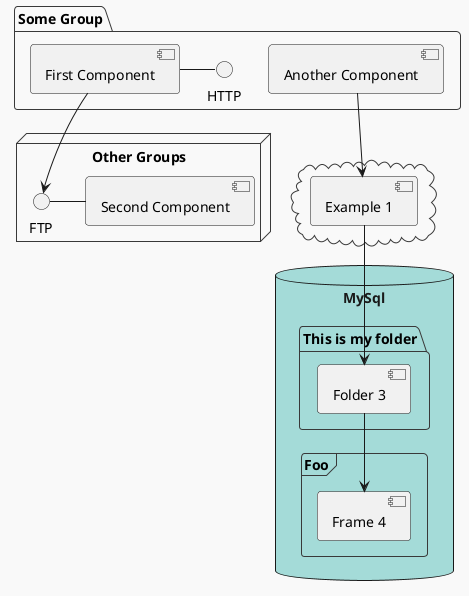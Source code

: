 ' Do not edit
' Theme Gallery
' autogenerated by script
'
@startuml
!theme mars

package "Some Group" {
  HTTP - [First Component]
  [Another Component]
}

node "Other Groups" {
  FTP - [Second Component]
  [First Component] --> FTP
}

cloud {
  [Example 1]
}

database "MySql" {
  folder "This is my folder" {
    [Folder 3]
  }
  frame "Foo" {
    [Frame 4]
  }
}

[Another Component] --> [Example 1]
[Example 1] --> [Folder 3]
[Folder 3] --> [Frame 4]

@enduml
